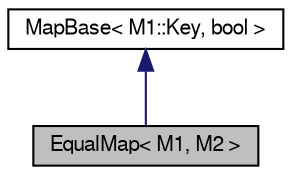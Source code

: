 digraph "EqualMap&lt; M1, M2 &gt;"
{
 // LATEX_PDF_SIZE
  edge [fontname="FreeSans",fontsize="10",labelfontname="FreeSans",labelfontsize="10"];
  node [fontname="FreeSans",fontsize="10",shape=record];
  Node0 [label="EqualMap\< M1, M2 \>",height=0.2,width=0.4,color="black", fillcolor="grey75", style="filled", fontcolor="black",tooltip="Combination of two maps using the == operator."];
  Node1 -> Node0 [dir="back",color="midnightblue",fontsize="10",style="solid",fontname="FreeSans"];
  Node1 [label="MapBase\< M1::Key, bool \>",height=0.2,width=0.4,color="black", fillcolor="white", style="filled",URL="$a03161.html",tooltip=" "];
}

